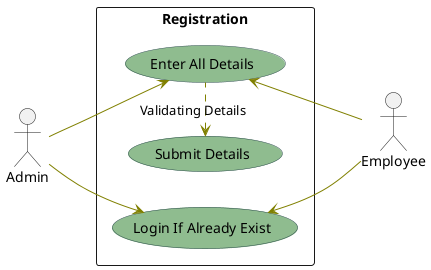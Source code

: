 @startuml
skinparam usecase {
	BackgroundColor DarkSeaGreen
	BorderColor DarkSlateGray

	BackgroundColor<< Main >> YellowGreen
	BorderColor<< Main >> YellowGreen

	ArrowColor Olive
	ActorBorderColor black
	ActorFontName Courier

	ActorBackgroundColor<< Human >> Gold
}
left to right direction
skinparam packageStyle rectangle
actor Admin
actor Employee
rectangle Registration {
  Admin --> (Enter All Details)

  Admin --> (Login If Already Exist)
  (Submit Details) <. (Enter All Details) : Validating Details
  (Enter All Details) <-- Employee
  (Login If Already Exist) <-- Employee
}
@enduml
